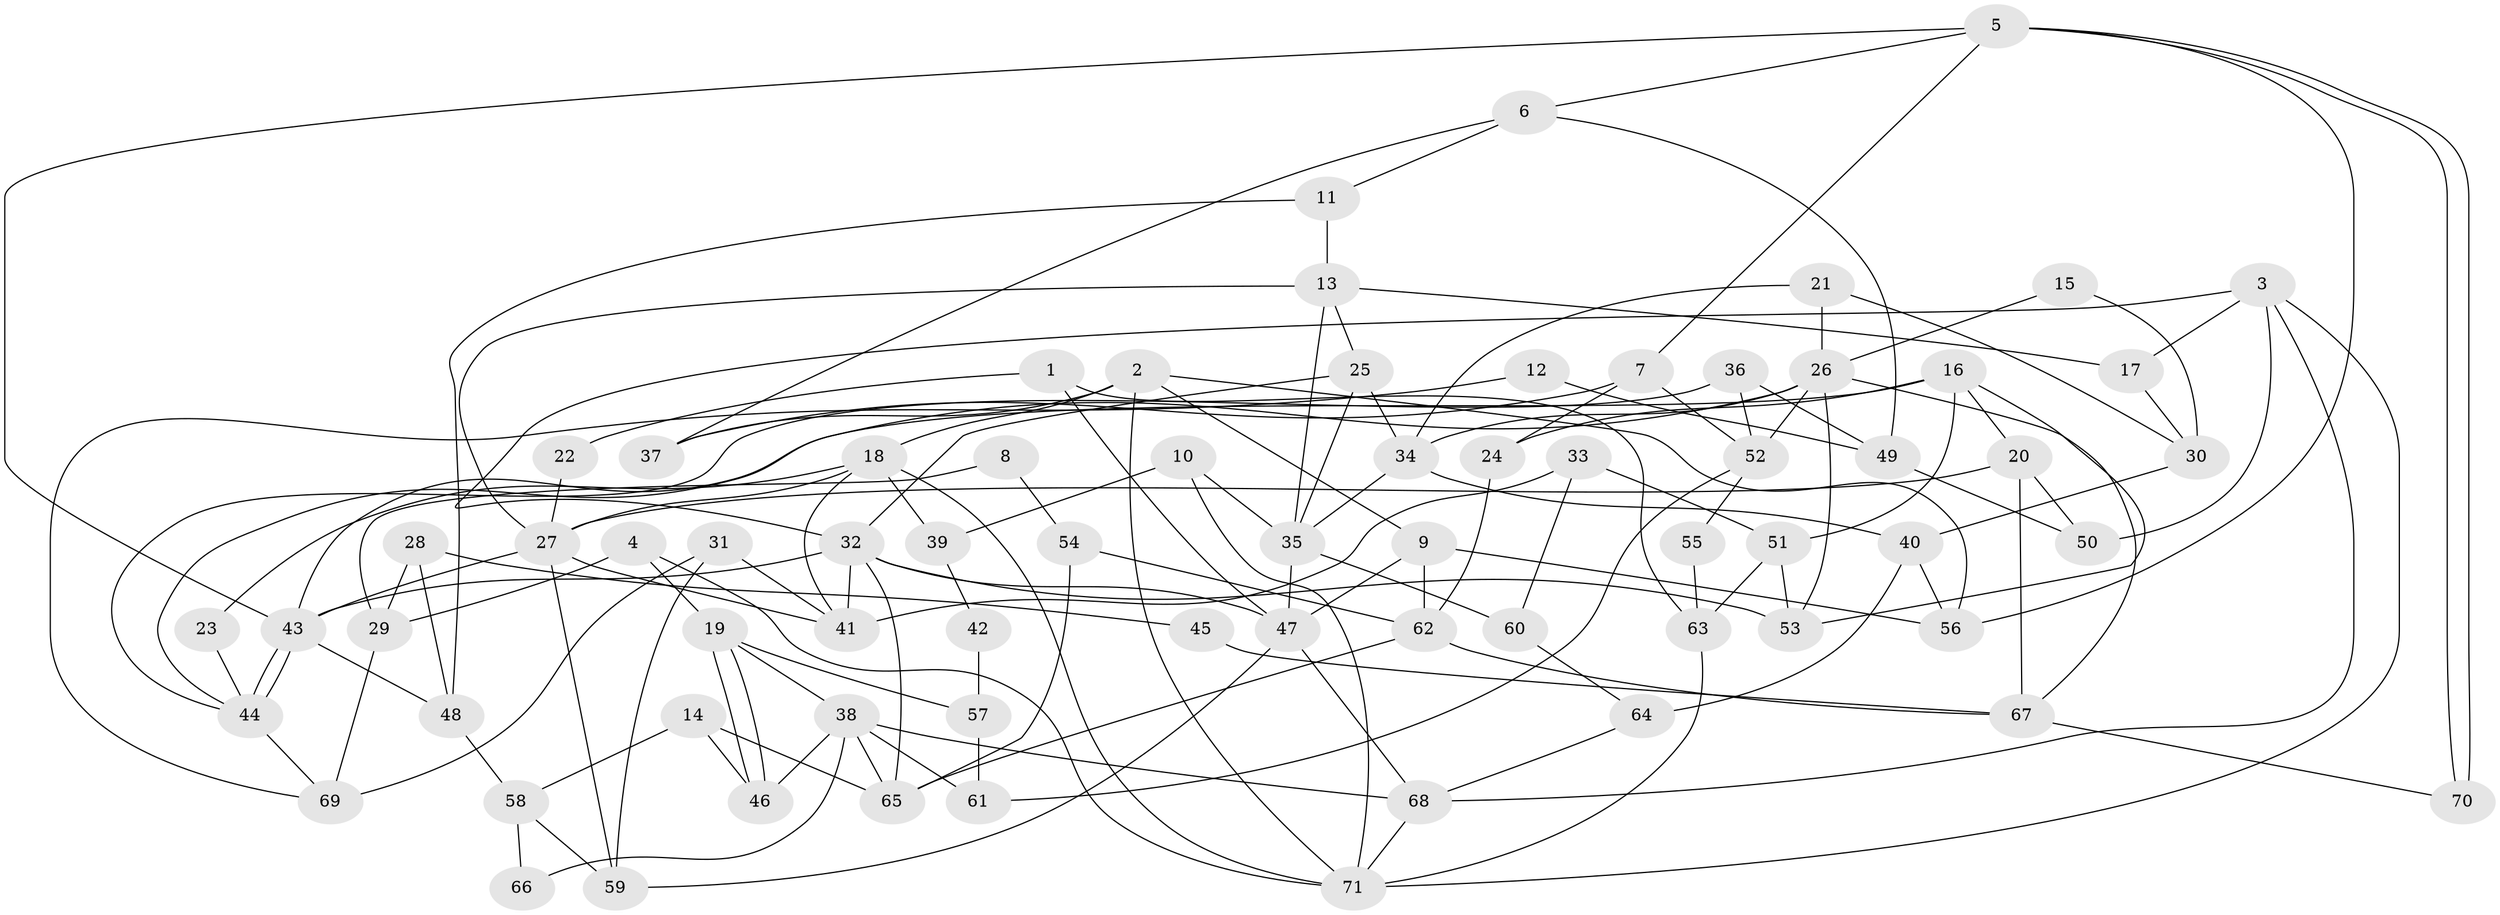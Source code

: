 // coarse degree distribution, {3: 0.09523809523809523, 8: 0.023809523809523808, 6: 0.16666666666666666, 5: 0.2857142857142857, 7: 0.047619047619047616, 2: 0.09523809523809523, 4: 0.19047619047619047, 9: 0.09523809523809523}
// Generated by graph-tools (version 1.1) at 2025/52/02/27/25 19:52:04]
// undirected, 71 vertices, 142 edges
graph export_dot {
graph [start="1"]
  node [color=gray90,style=filled];
  1;
  2;
  3;
  4;
  5;
  6;
  7;
  8;
  9;
  10;
  11;
  12;
  13;
  14;
  15;
  16;
  17;
  18;
  19;
  20;
  21;
  22;
  23;
  24;
  25;
  26;
  27;
  28;
  29;
  30;
  31;
  32;
  33;
  34;
  35;
  36;
  37;
  38;
  39;
  40;
  41;
  42;
  43;
  44;
  45;
  46;
  47;
  48;
  49;
  50;
  51;
  52;
  53;
  54;
  55;
  56;
  57;
  58;
  59;
  60;
  61;
  62;
  63;
  64;
  65;
  66;
  67;
  68;
  69;
  70;
  71;
  1 -- 47;
  1 -- 63;
  1 -- 22;
  2 -- 56;
  2 -- 18;
  2 -- 9;
  2 -- 37;
  2 -- 71;
  3 -- 71;
  3 -- 68;
  3 -- 17;
  3 -- 32;
  3 -- 50;
  4 -- 19;
  4 -- 71;
  4 -- 29;
  5 -- 6;
  5 -- 70;
  5 -- 70;
  5 -- 7;
  5 -- 43;
  5 -- 56;
  6 -- 11;
  6 -- 37;
  6 -- 49;
  7 -- 24;
  7 -- 37;
  7 -- 52;
  8 -- 29;
  8 -- 54;
  9 -- 56;
  9 -- 47;
  9 -- 62;
  10 -- 35;
  10 -- 71;
  10 -- 39;
  11 -- 48;
  11 -- 13;
  12 -- 49;
  12 -- 69;
  13 -- 27;
  13 -- 35;
  13 -- 17;
  13 -- 25;
  14 -- 65;
  14 -- 46;
  14 -- 58;
  15 -- 30;
  15 -- 26;
  16 -- 53;
  16 -- 44;
  16 -- 20;
  16 -- 24;
  16 -- 51;
  17 -- 30;
  18 -- 27;
  18 -- 71;
  18 -- 23;
  18 -- 39;
  18 -- 41;
  19 -- 38;
  19 -- 46;
  19 -- 46;
  19 -- 57;
  20 -- 27;
  20 -- 50;
  20 -- 67;
  21 -- 26;
  21 -- 34;
  21 -- 30;
  22 -- 27;
  23 -- 44;
  24 -- 62;
  25 -- 32;
  25 -- 34;
  25 -- 35;
  26 -- 43;
  26 -- 34;
  26 -- 52;
  26 -- 53;
  26 -- 67;
  27 -- 41;
  27 -- 43;
  27 -- 59;
  28 -- 48;
  28 -- 29;
  28 -- 45;
  29 -- 69;
  30 -- 40;
  31 -- 59;
  31 -- 41;
  31 -- 69;
  32 -- 43;
  32 -- 41;
  32 -- 47;
  32 -- 53;
  32 -- 65;
  33 -- 41;
  33 -- 51;
  33 -- 60;
  34 -- 35;
  34 -- 40;
  35 -- 47;
  35 -- 60;
  36 -- 52;
  36 -- 49;
  36 -- 44;
  38 -- 68;
  38 -- 65;
  38 -- 46;
  38 -- 61;
  38 -- 66;
  39 -- 42;
  40 -- 56;
  40 -- 64;
  42 -- 57;
  43 -- 44;
  43 -- 44;
  43 -- 48;
  44 -- 69;
  45 -- 67;
  47 -- 59;
  47 -- 68;
  48 -- 58;
  49 -- 50;
  51 -- 53;
  51 -- 63;
  52 -- 55;
  52 -- 61;
  54 -- 62;
  54 -- 65;
  55 -- 63;
  57 -- 61;
  58 -- 59;
  58 -- 66;
  60 -- 64;
  62 -- 67;
  62 -- 65;
  63 -- 71;
  64 -- 68;
  67 -- 70;
  68 -- 71;
}

